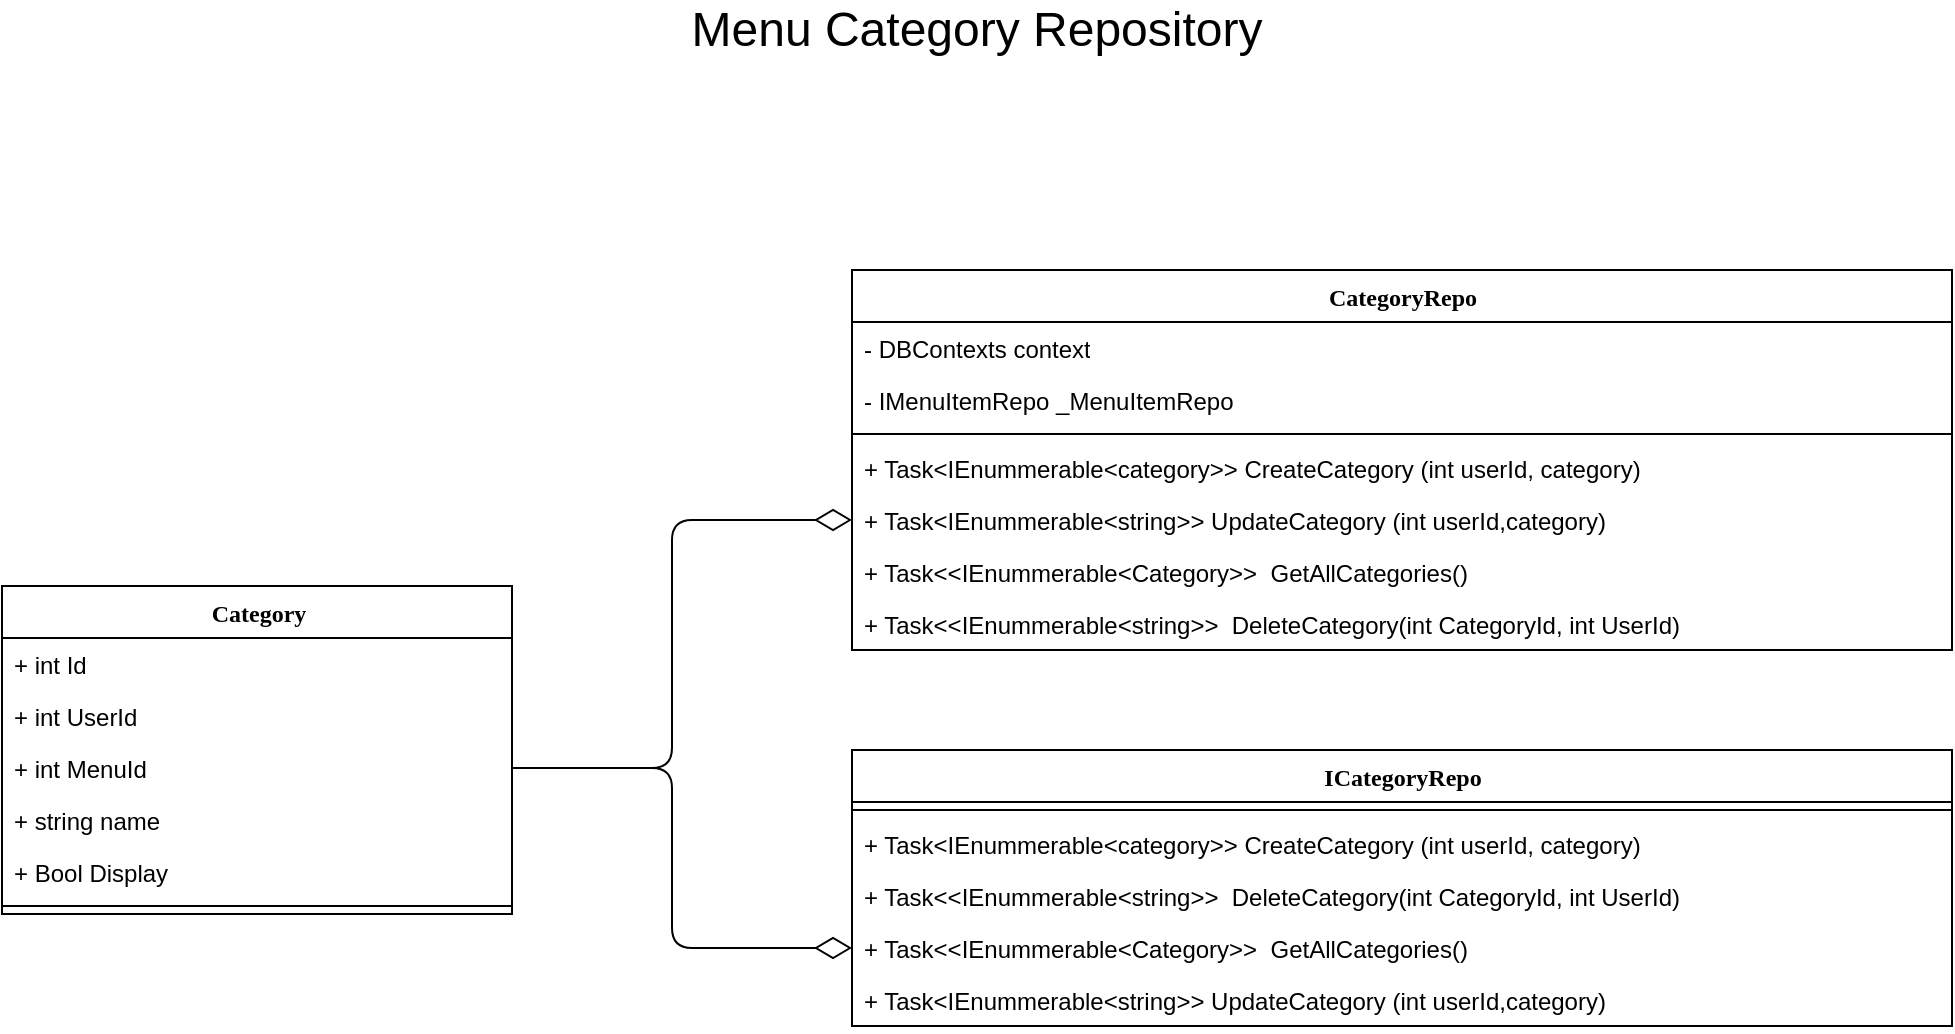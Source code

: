 <mxfile version="14.2.9" type="device"><diagram id="QkI--pBJC4bzssq41QZq" name="Page-1"><mxGraphModel dx="2881" dy="3266" grid="1" gridSize="10" guides="1" tooltips="1" connect="1" arrows="1" fold="1" page="1" pageScale="1" pageWidth="850" pageHeight="1100" math="0" shadow="0"><root><mxCell id="0"/><mxCell id="1" parent="0"/><mxCell id="noM06Llarw8SXuktYtZB-41" value="&lt;font style=&quot;font-size: 24px&quot;&gt;Menu Category Repository&lt;br&gt;&lt;/font&gt;" style="text;html=1;strokeColor=none;fillColor=none;align=center;verticalAlign=middle;whiteSpace=wrap;rounded=0;" vertex="1" parent="1"><mxGeometry x="260" y="-2130" width="305" height="20" as="geometry"/></mxCell><mxCell id="noM06Llarw8SXuktYtZB-497" value="ICategoryRepo" style="swimlane;html=1;fontStyle=1;align=center;verticalAlign=top;childLayout=stackLayout;horizontal=1;startSize=26;horizontalStack=0;resizeParent=1;resizeLast=0;collapsible=1;marginBottom=0;swimlaneFillColor=#ffffff;rounded=0;shadow=0;comic=0;labelBackgroundColor=none;strokeWidth=1;fillColor=none;fontFamily=Verdana;fontSize=12" vertex="1" parent="1"><mxGeometry x="350" y="-1760" width="550" height="138" as="geometry"/></mxCell><mxCell id="noM06Llarw8SXuktYtZB-498" value="" style="line;html=1;strokeWidth=1;fillColor=none;align=left;verticalAlign=middle;spacingTop=-1;spacingLeft=3;spacingRight=3;rotatable=0;labelPosition=right;points=[];portConstraint=eastwest;" vertex="1" parent="noM06Llarw8SXuktYtZB-497"><mxGeometry y="26" width="550" height="8" as="geometry"/></mxCell><mxCell id="noM06Llarw8SXuktYtZB-499" value="+ Task&amp;lt;IEnummerable&amp;lt;category&amp;gt;&amp;gt; CreateCategory (int userId, category)" style="text;html=1;strokeColor=none;fillColor=none;align=left;verticalAlign=top;spacingLeft=4;spacingRight=4;whiteSpace=wrap;overflow=hidden;rotatable=0;points=[[0,0.5],[1,0.5]];portConstraint=eastwest;" vertex="1" parent="noM06Llarw8SXuktYtZB-497"><mxGeometry y="34" width="550" height="26" as="geometry"/></mxCell><mxCell id="noM06Llarw8SXuktYtZB-500" value="+ Task&amp;lt;&amp;lt;IEnummerable&amp;lt;string&amp;gt;&amp;gt;&amp;nbsp; DeleteCategory(int CategoryId, int UserId)" style="text;html=1;strokeColor=none;fillColor=none;align=left;verticalAlign=top;spacingLeft=4;spacingRight=4;whiteSpace=wrap;overflow=hidden;rotatable=0;points=[[0,0.5],[1,0.5]];portConstraint=eastwest;" vertex="1" parent="noM06Llarw8SXuktYtZB-497"><mxGeometry y="60" width="550" height="26" as="geometry"/></mxCell><mxCell id="noM06Llarw8SXuktYtZB-501" value="+ Task&amp;lt;&amp;lt;IEnummerable&amp;lt;Category&amp;gt;&amp;gt;&amp;nbsp; GetAllCategories()" style="text;html=1;strokeColor=none;fillColor=none;align=left;verticalAlign=top;spacingLeft=4;spacingRight=4;whiteSpace=wrap;overflow=hidden;rotatable=0;points=[[0,0.5],[1,0.5]];portConstraint=eastwest;" vertex="1" parent="noM06Llarw8SXuktYtZB-497"><mxGeometry y="86" width="550" height="26" as="geometry"/></mxCell><mxCell id="noM06Llarw8SXuktYtZB-502" value="+ Task&amp;lt;IEnummerable&amp;lt;string&amp;gt;&amp;gt; UpdateCategory (int userId,category)" style="text;html=1;strokeColor=none;fillColor=none;align=left;verticalAlign=top;spacingLeft=4;spacingRight=4;whiteSpace=wrap;overflow=hidden;rotatable=0;points=[[0,0.5],[1,0.5]];portConstraint=eastwest;" vertex="1" parent="noM06Llarw8SXuktYtZB-497"><mxGeometry y="112" width="550" height="26" as="geometry"/></mxCell><mxCell id="noM06Llarw8SXuktYtZB-503" value="CategoryRepo" style="swimlane;html=1;fontStyle=1;align=center;verticalAlign=top;childLayout=stackLayout;horizontal=1;startSize=26;horizontalStack=0;resizeParent=1;resizeLast=0;collapsible=1;marginBottom=0;swimlaneFillColor=#ffffff;rounded=0;shadow=0;comic=0;labelBackgroundColor=none;strokeWidth=1;fillColor=none;fontFamily=Verdana;fontSize=12" vertex="1" parent="1"><mxGeometry x="350" y="-2000" width="550" height="190" as="geometry"/></mxCell><mxCell id="noM06Llarw8SXuktYtZB-504" value="- DBContexts context&lt;br&gt;" style="text;html=1;strokeColor=none;fillColor=none;align=left;verticalAlign=top;spacingLeft=4;spacingRight=4;whiteSpace=wrap;overflow=hidden;rotatable=0;points=[[0,0.5],[1,0.5]];portConstraint=eastwest;" vertex="1" parent="noM06Llarw8SXuktYtZB-503"><mxGeometry y="26" width="550" height="26" as="geometry"/></mxCell><mxCell id="noM06Llarw8SXuktYtZB-505" value="- IMenuItemRepo _MenuItemRepo" style="text;html=1;strokeColor=none;fillColor=none;align=left;verticalAlign=top;spacingLeft=4;spacingRight=4;whiteSpace=wrap;overflow=hidden;rotatable=0;points=[[0,0.5],[1,0.5]];portConstraint=eastwest;" vertex="1" parent="noM06Llarw8SXuktYtZB-503"><mxGeometry y="52" width="550" height="26" as="geometry"/></mxCell><mxCell id="noM06Llarw8SXuktYtZB-506" value="" style="line;html=1;strokeWidth=1;fillColor=none;align=left;verticalAlign=middle;spacingTop=-1;spacingLeft=3;spacingRight=3;rotatable=0;labelPosition=right;points=[];portConstraint=eastwest;" vertex="1" parent="noM06Llarw8SXuktYtZB-503"><mxGeometry y="78" width="550" height="8" as="geometry"/></mxCell><mxCell id="noM06Llarw8SXuktYtZB-507" value="+ Task&amp;lt;IEnummerable&amp;lt;category&amp;gt;&amp;gt; CreateCategory (int userId, category)" style="text;html=1;strokeColor=none;fillColor=none;align=left;verticalAlign=top;spacingLeft=4;spacingRight=4;whiteSpace=wrap;overflow=hidden;rotatable=0;points=[[0,0.5],[1,0.5]];portConstraint=eastwest;" vertex="1" parent="noM06Llarw8SXuktYtZB-503"><mxGeometry y="86" width="550" height="26" as="geometry"/></mxCell><mxCell id="noM06Llarw8SXuktYtZB-508" value="+ Task&amp;lt;IEnummerable&amp;lt;string&amp;gt;&amp;gt; UpdateCategory (int userId,category)" style="text;html=1;strokeColor=none;fillColor=none;align=left;verticalAlign=top;spacingLeft=4;spacingRight=4;whiteSpace=wrap;overflow=hidden;rotatable=0;points=[[0,0.5],[1,0.5]];portConstraint=eastwest;" vertex="1" parent="noM06Llarw8SXuktYtZB-503"><mxGeometry y="112" width="550" height="26" as="geometry"/></mxCell><mxCell id="noM06Llarw8SXuktYtZB-509" value="+ Task&amp;lt;&amp;lt;IEnummerable&amp;lt;Category&amp;gt;&amp;gt;&amp;nbsp; GetAllCategories()" style="text;html=1;strokeColor=none;fillColor=none;align=left;verticalAlign=top;spacingLeft=4;spacingRight=4;whiteSpace=wrap;overflow=hidden;rotatable=0;points=[[0,0.5],[1,0.5]];portConstraint=eastwest;" vertex="1" parent="noM06Llarw8SXuktYtZB-503"><mxGeometry y="138" width="550" height="26" as="geometry"/></mxCell><mxCell id="noM06Llarw8SXuktYtZB-510" value="+ Task&amp;lt;&amp;lt;IEnummerable&amp;lt;string&amp;gt;&amp;gt;&amp;nbsp; DeleteCategory(int CategoryId, int UserId)" style="text;html=1;strokeColor=none;fillColor=none;align=left;verticalAlign=top;spacingLeft=4;spacingRight=4;whiteSpace=wrap;overflow=hidden;rotatable=0;points=[[0,0.5],[1,0.5]];portConstraint=eastwest;" vertex="1" parent="noM06Llarw8SXuktYtZB-503"><mxGeometry y="164" width="550" height="26" as="geometry"/></mxCell><mxCell id="noM06Llarw8SXuktYtZB-511" value="Category" style="swimlane;html=1;fontStyle=1;align=center;verticalAlign=top;childLayout=stackLayout;horizontal=1;startSize=26;horizontalStack=0;resizeParent=1;resizeLast=0;collapsible=1;marginBottom=0;swimlaneFillColor=#ffffff;rounded=0;shadow=0;comic=0;labelBackgroundColor=none;strokeWidth=1;fillColor=none;fontFamily=Verdana;fontSize=12" vertex="1" parent="1"><mxGeometry x="-75" y="-1842" width="255" height="164" as="geometry"/></mxCell><mxCell id="noM06Llarw8SXuktYtZB-512" value="+ int Id" style="text;html=1;strokeColor=none;fillColor=none;align=left;verticalAlign=top;spacingLeft=4;spacingRight=4;whiteSpace=wrap;overflow=hidden;rotatable=0;points=[[0,0.5],[1,0.5]];portConstraint=eastwest;" vertex="1" parent="noM06Llarw8SXuktYtZB-511"><mxGeometry y="26" width="255" height="26" as="geometry"/></mxCell><mxCell id="noM06Llarw8SXuktYtZB-513" value="+ int UserId" style="text;html=1;strokeColor=none;fillColor=none;align=left;verticalAlign=top;spacingLeft=4;spacingRight=4;whiteSpace=wrap;overflow=hidden;rotatable=0;points=[[0,0.5],[1,0.5]];portConstraint=eastwest;" vertex="1" parent="noM06Llarw8SXuktYtZB-511"><mxGeometry y="52" width="255" height="26" as="geometry"/></mxCell><mxCell id="noM06Llarw8SXuktYtZB-514" value="+ int MenuId" style="text;html=1;strokeColor=none;fillColor=none;align=left;verticalAlign=top;spacingLeft=4;spacingRight=4;whiteSpace=wrap;overflow=hidden;rotatable=0;points=[[0,0.5],[1,0.5]];portConstraint=eastwest;" vertex="1" parent="noM06Llarw8SXuktYtZB-511"><mxGeometry y="78" width="255" height="26" as="geometry"/></mxCell><mxCell id="noM06Llarw8SXuktYtZB-515" value="+ string name" style="text;html=1;strokeColor=none;fillColor=none;align=left;verticalAlign=top;spacingLeft=4;spacingRight=4;whiteSpace=wrap;overflow=hidden;rotatable=0;points=[[0,0.5],[1,0.5]];portConstraint=eastwest;" vertex="1" parent="noM06Llarw8SXuktYtZB-511"><mxGeometry y="104" width="255" height="26" as="geometry"/></mxCell><mxCell id="noM06Llarw8SXuktYtZB-516" value="+ Bool Display" style="text;html=1;strokeColor=none;fillColor=none;align=left;verticalAlign=top;spacingLeft=4;spacingRight=4;whiteSpace=wrap;overflow=hidden;rotatable=0;points=[[0,0.5],[1,0.5]];portConstraint=eastwest;" vertex="1" parent="noM06Llarw8SXuktYtZB-511"><mxGeometry y="130" width="255" height="26" as="geometry"/></mxCell><mxCell id="noM06Llarw8SXuktYtZB-517" value="" style="line;html=1;strokeWidth=1;fillColor=none;align=left;verticalAlign=middle;spacingTop=-1;spacingLeft=3;spacingRight=3;rotatable=0;labelPosition=right;points=[];portConstraint=eastwest;" vertex="1" parent="noM06Llarw8SXuktYtZB-511"><mxGeometry y="156" width="255" height="8" as="geometry"/></mxCell><mxCell id="noM06Llarw8SXuktYtZB-518" style="edgeStyle=orthogonalEdgeStyle;rounded=1;orthogonalLoop=1;jettySize=auto;html=1;exitX=1;exitY=0.5;exitDx=0;exitDy=0;entryX=0;entryY=0.5;entryDx=0;entryDy=0;startArrow=none;startFill=0;startSize=13;endArrow=diamondThin;endFill=0;endSize=16;" edge="1" parent="1" source="noM06Llarw8SXuktYtZB-514" target="noM06Llarw8SXuktYtZB-508"><mxGeometry relative="1" as="geometry"/></mxCell><mxCell id="noM06Llarw8SXuktYtZB-519" style="edgeStyle=orthogonalEdgeStyle;rounded=1;orthogonalLoop=1;jettySize=auto;html=1;exitX=1;exitY=0.5;exitDx=0;exitDy=0;entryX=0;entryY=0.5;entryDx=0;entryDy=0;startArrow=none;startFill=0;startSize=13;endArrow=diamondThin;endFill=0;endSize=16;" edge="1" parent="1" source="noM06Llarw8SXuktYtZB-514" target="noM06Llarw8SXuktYtZB-501"><mxGeometry relative="1" as="geometry"/></mxCell></root></mxGraphModel></diagram></mxfile>